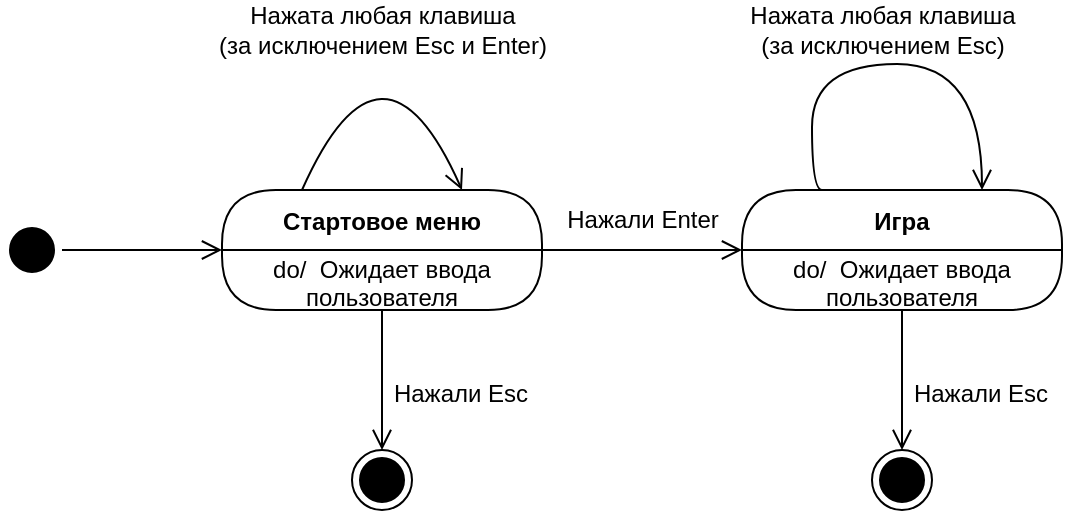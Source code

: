<mxfile version="21.5.0" type="device">
  <diagram name="Page-1" id="58cdce13-f638-feb5-8d6f-7d28b1aa9fa0">
    <mxGraphModel dx="1055" dy="580" grid="1" gridSize="10" guides="1" tooltips="1" connect="1" arrows="1" fold="1" page="1" pageScale="1" pageWidth="1100" pageHeight="850" background="none" math="0" shadow="0">
      <root>
        <mxCell id="0" />
        <mxCell id="1" parent="0" />
        <mxCell id="eW5s5pbNeIIrjUhp8iTb-4" value="" style="ellipse;html=1;shape=endState;fillColor=#000000;strokeColor=#000000;" vertex="1" parent="1">
          <mxGeometry x="415" y="470" width="30" height="30" as="geometry" />
        </mxCell>
        <mxCell id="eW5s5pbNeIIrjUhp8iTb-1" value="Стартовое меню" style="swimlane;fontStyle=1;align=center;verticalAlign=middle;childLayout=stackLayout;horizontal=1;startSize=30;horizontalStack=0;resizeParent=0;resizeLast=1;container=0;fontColor=#000000;collapsible=0;rounded=1;arcSize=30;strokeColor=#000000;fillColor=#FFFFFF;swimlaneFillColor=#FFFFFF;dropTarget=0;" vertex="1" parent="1">
          <mxGeometry x="350" y="340" width="160" height="60" as="geometry" />
        </mxCell>
        <mxCell id="eW5s5pbNeIIrjUhp8iTb-2" value="do/&amp;nbsp; Ожидает ввода пользователя" style="text;html=1;strokeColor=none;fillColor=none;align=center;verticalAlign=middle;spacingLeft=4;spacingRight=4;whiteSpace=wrap;overflow=hidden;rotatable=0;fontColor=#000000;" vertex="1" parent="eW5s5pbNeIIrjUhp8iTb-1">
          <mxGeometry y="30" width="160" height="30" as="geometry" />
        </mxCell>
        <mxCell id="2a3bc250acf0617d-3" value="" style="ellipse;html=1;shape=startState;fillColor=#000000;strokeColor=#000000;rounded=1;shadow=0;comic=0;labelBackgroundColor=none;fontFamily=Verdana;fontSize=12;fontColor=#000000;align=center;direction=south;" parent="1" vertex="1">
          <mxGeometry x="240" y="355" width="30" height="30" as="geometry" />
        </mxCell>
        <mxCell id="3cde6dad864a17aa-9" style="edgeStyle=elbowEdgeStyle;html=1;labelBackgroundColor=none;endArrow=open;endSize=8;strokeColor=#000000;fontFamily=Verdana;fontSize=12;align=left;entryX=0;entryY=0;entryDx=0;entryDy=0;" parent="1" source="2a3bc250acf0617d-3" target="eW5s5pbNeIIrjUhp8iTb-2" edge="1">
          <mxGeometry relative="1" as="geometry">
            <mxPoint x="380" y="370" as="targetPoint" />
          </mxGeometry>
        </mxCell>
        <mxCell id="eW5s5pbNeIIrjUhp8iTb-5" style="html=1;labelBackgroundColor=none;endArrow=open;endSize=8;strokeColor=#000000;fontFamily=Verdana;fontSize=12;align=left;entryX=0.5;entryY=0;entryDx=0;entryDy=0;exitX=0.5;exitY=1;exitDx=0;exitDy=0;" edge="1" parent="1" source="eW5s5pbNeIIrjUhp8iTb-2" target="eW5s5pbNeIIrjUhp8iTb-4">
          <mxGeometry relative="1" as="geometry">
            <mxPoint x="610" y="398.67" as="sourcePoint" />
            <mxPoint x="690" y="398.67" as="targetPoint" />
          </mxGeometry>
        </mxCell>
        <mxCell id="eW5s5pbNeIIrjUhp8iTb-6" value="Нажали Esc" style="edgeLabel;html=1;align=center;verticalAlign=middle;resizable=0;points=[];fontSize=12;" vertex="1" connectable="0" parent="eW5s5pbNeIIrjUhp8iTb-5">
          <mxGeometry x="0.104" relative="1" as="geometry">
            <mxPoint x="39" y="3" as="offset" />
          </mxGeometry>
        </mxCell>
        <mxCell id="eW5s5pbNeIIrjUhp8iTb-11" value="Игра" style="swimlane;fontStyle=1;align=center;verticalAlign=middle;childLayout=stackLayout;horizontal=1;startSize=30;horizontalStack=0;resizeParent=0;resizeLast=1;container=0;fontColor=#000000;collapsible=0;rounded=1;arcSize=30;strokeColor=#000000;fillColor=#FFFFFF;swimlaneFillColor=#FFFFFF;dropTarget=0;" vertex="1" parent="1">
          <mxGeometry x="610" y="340" width="160" height="60" as="geometry" />
        </mxCell>
        <mxCell id="eW5s5pbNeIIrjUhp8iTb-12" value="do/&amp;nbsp; Ожидает ввода пользователя" style="text;html=1;strokeColor=none;fillColor=none;align=center;verticalAlign=middle;spacingLeft=4;spacingRight=4;whiteSpace=wrap;overflow=hidden;rotatable=0;fontColor=#000000;" vertex="1" parent="eW5s5pbNeIIrjUhp8iTb-11">
          <mxGeometry y="30" width="160" height="30" as="geometry" />
        </mxCell>
        <mxCell id="eW5s5pbNeIIrjUhp8iTb-13" style="edgeStyle=elbowEdgeStyle;html=1;labelBackgroundColor=none;endArrow=open;endSize=8;strokeColor=#000000;fontFamily=Verdana;fontSize=12;align=left;entryX=0;entryY=0;entryDx=0;entryDy=0;exitX=1;exitY=0;exitDx=0;exitDy=0;" edge="1" parent="1" source="eW5s5pbNeIIrjUhp8iTb-2" target="eW5s5pbNeIIrjUhp8iTb-12">
          <mxGeometry relative="1" as="geometry">
            <mxPoint x="530" y="420" as="sourcePoint" />
            <mxPoint x="610" y="420" as="targetPoint" />
          </mxGeometry>
        </mxCell>
        <mxCell id="eW5s5pbNeIIrjUhp8iTb-14" value="Нажали Enter" style="edgeLabel;html=1;align=center;verticalAlign=middle;resizable=0;points=[];fontSize=12;" vertex="1" connectable="0" parent="eW5s5pbNeIIrjUhp8iTb-13">
          <mxGeometry x="-0.315" y="-1" relative="1" as="geometry">
            <mxPoint x="15" y="-16" as="offset" />
          </mxGeometry>
        </mxCell>
        <mxCell id="eW5s5pbNeIIrjUhp8iTb-15" style="edgeStyle=orthogonalEdgeStyle;html=1;labelBackgroundColor=none;endArrow=open;endSize=8;strokeColor=#000000;fontFamily=Verdana;fontSize=12;align=left;entryX=0.75;entryY=0;entryDx=0;entryDy=0;exitX=0.25;exitY=0;exitDx=0;exitDy=0;curved=1;" edge="1" parent="1" source="eW5s5pbNeIIrjUhp8iTb-1" target="eW5s5pbNeIIrjUhp8iTb-1">
          <mxGeometry relative="1" as="geometry">
            <mxPoint x="350" y="340" as="sourcePoint" />
            <mxPoint x="430" y="325" as="targetPoint" />
            <Array as="points">
              <mxPoint x="430" y="250" />
            </Array>
          </mxGeometry>
        </mxCell>
        <mxCell id="eW5s5pbNeIIrjUhp8iTb-23" value="Нажата любая клавиша&lt;br style=&quot;font-size: 12px;&quot;&gt;(за исключением Esc и Enter)" style="edgeLabel;html=1;align=center;verticalAlign=middle;resizable=0;points=[];fontSize=12;" vertex="1" connectable="0" parent="eW5s5pbNeIIrjUhp8iTb-15">
          <mxGeometry x="0.513" y="-6" relative="1" as="geometry">
            <mxPoint x="-15" y="-39" as="offset" />
          </mxGeometry>
        </mxCell>
        <mxCell id="eW5s5pbNeIIrjUhp8iTb-17" style="edgeStyle=orthogonalEdgeStyle;html=1;labelBackgroundColor=none;endArrow=open;endSize=8;strokeColor=#000000;fontFamily=Verdana;fontSize=12;align=left;entryX=0.75;entryY=0;entryDx=0;entryDy=0;exitX=0.25;exitY=0;exitDx=0;exitDy=0;curved=1;" edge="1" parent="1" source="eW5s5pbNeIIrjUhp8iTb-11" target="eW5s5pbNeIIrjUhp8iTb-11">
          <mxGeometry relative="1" as="geometry">
            <mxPoint x="645" y="337.2" as="sourcePoint" />
            <mxPoint x="725" y="337.2" as="targetPoint" />
            <Array as="points">
              <mxPoint x="645" y="340" />
              <mxPoint x="645" y="277" />
              <mxPoint x="730" y="277" />
            </Array>
          </mxGeometry>
        </mxCell>
        <mxCell id="eW5s5pbNeIIrjUhp8iTb-22" value="&lt;font style=&quot;font-size: 12px;&quot;&gt;Нажата любая клавиша&lt;br&gt;(за исключением Esc)&lt;br&gt;&lt;/font&gt;" style="edgeLabel;html=1;align=center;verticalAlign=middle;resizable=0;points=[];" vertex="1" connectable="0" parent="eW5s5pbNeIIrjUhp8iTb-17">
          <mxGeometry x="0.236" y="-5" relative="1" as="geometry">
            <mxPoint x="-31" y="-22" as="offset" />
          </mxGeometry>
        </mxCell>
        <mxCell id="eW5s5pbNeIIrjUhp8iTb-19" value="" style="ellipse;html=1;shape=endState;fillColor=#000000;strokeColor=#000000;" vertex="1" parent="1">
          <mxGeometry x="675" y="470" width="30" height="30" as="geometry" />
        </mxCell>
        <mxCell id="eW5s5pbNeIIrjUhp8iTb-20" style="html=1;labelBackgroundColor=none;endArrow=open;endSize=8;strokeColor=#000000;fontFamily=Verdana;fontSize=12;align=left;entryX=0.5;entryY=0;entryDx=0;entryDy=0;exitX=0.5;exitY=1;exitDx=0;exitDy=0;" edge="1" parent="1" target="eW5s5pbNeIIrjUhp8iTb-19" source="eW5s5pbNeIIrjUhp8iTb-12">
          <mxGeometry relative="1" as="geometry">
            <mxPoint x="690" y="410" as="sourcePoint" />
            <mxPoint x="950" y="408.67" as="targetPoint" />
          </mxGeometry>
        </mxCell>
        <mxCell id="eW5s5pbNeIIrjUhp8iTb-21" value="Нажали Esc" style="edgeLabel;html=1;align=center;verticalAlign=middle;resizable=0;points=[];fontSize=12;" vertex="1" connectable="0" parent="eW5s5pbNeIIrjUhp8iTb-20">
          <mxGeometry x="0.104" relative="1" as="geometry">
            <mxPoint x="39" y="3" as="offset" />
          </mxGeometry>
        </mxCell>
      </root>
    </mxGraphModel>
  </diagram>
</mxfile>
